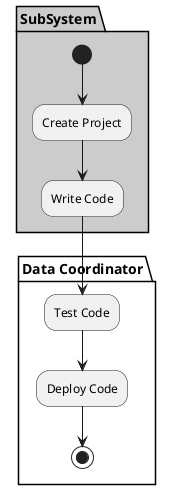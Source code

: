 @startuml

partition "Data Coordinator" {

}

partition SubSystem  #cccccc {
  (*) --> "Create Project"
  --> "Write Code"
}

partition "Data Coordinator" {
  "Write Code" --> "Test Code"
  "Test Code" --> "Deploy Code"
  "Deploy Code" --> (*)
}

@enduml
